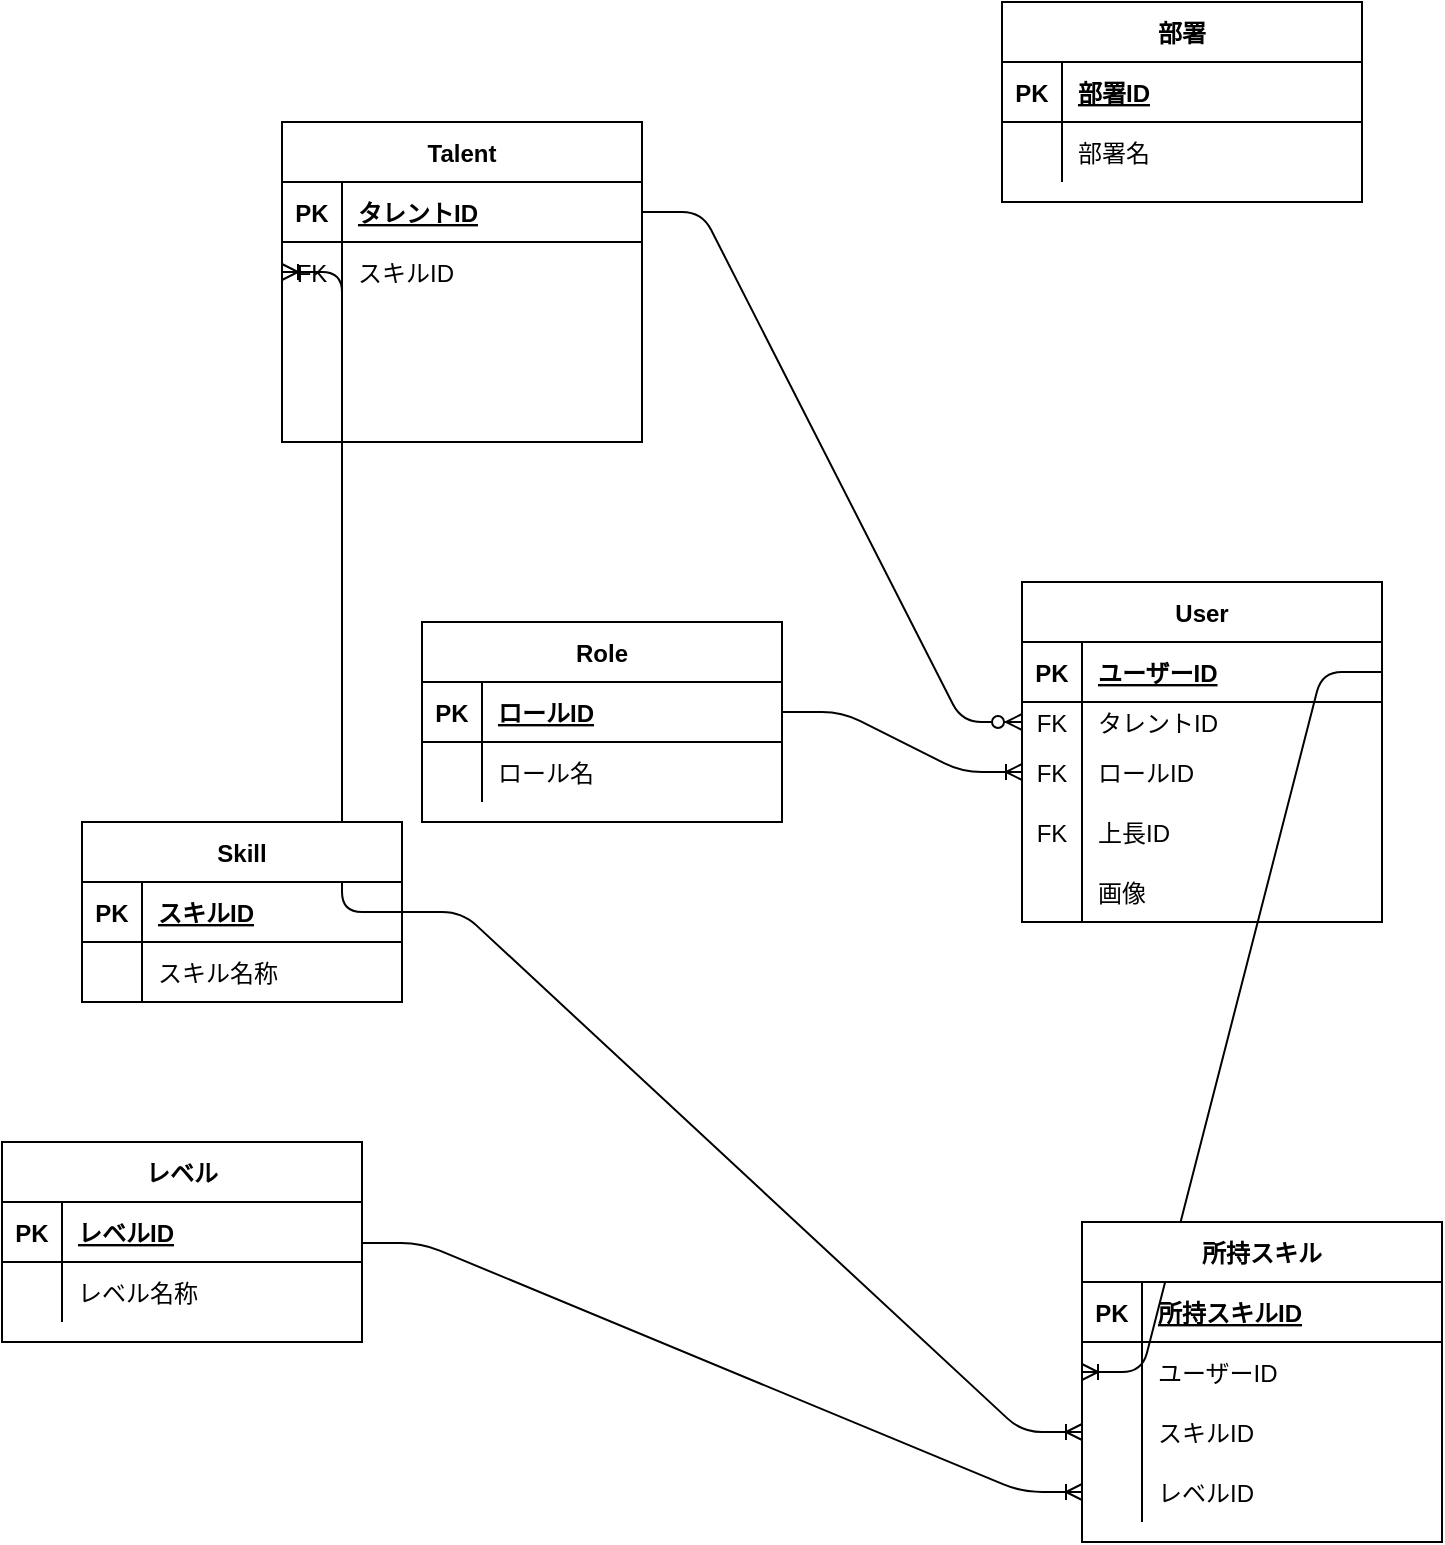 <mxfile version="13.7.9" type="github">
  <diagram id="JPElbBWOqCpzy2jqANNV" name="Page-1">
    <mxGraphModel dx="1569" dy="1052" grid="1" gridSize="10" guides="1" tooltips="1" connect="1" arrows="1" fold="1" page="1" pageScale="1" pageWidth="827" pageHeight="1169" math="0" shadow="0">
      <root>
        <mxCell id="0" />
        <mxCell id="1" parent="0" />
        <mxCell id="53TkpjcJYswqjHcz694U-88" value="" style="edgeStyle=entityRelationEdgeStyle;fontSize=12;html=1;endArrow=ERzeroToMany;endFill=1;exitX=1;exitY=0.5;exitDx=0;exitDy=0;entryX=0;entryY=0.5;entryDx=0;entryDy=0;" edge="1" parent="1" source="53TkpjcJYswqjHcz694U-28" target="53TkpjcJYswqjHcz694U-18">
          <mxGeometry width="100" height="100" relative="1" as="geometry">
            <mxPoint x="100" y="780" as="sourcePoint" />
            <mxPoint x="460" y="540" as="targetPoint" />
          </mxGeometry>
        </mxCell>
        <mxCell id="53TkpjcJYswqjHcz694U-89" value="" style="edgeStyle=entityRelationEdgeStyle;fontSize=12;html=1;endArrow=ERoneToMany;exitX=1;exitY=0.5;exitDx=0;exitDy=0;entryX=0;entryY=0.5;entryDx=0;entryDy=0;" edge="1" parent="1" source="53TkpjcJYswqjHcz694U-41" target="53TkpjcJYswqjHcz694U-31">
          <mxGeometry width="100" height="100" relative="1" as="geometry">
            <mxPoint x="200" y="780" as="sourcePoint" />
            <mxPoint x="300" y="680" as="targetPoint" />
          </mxGeometry>
        </mxCell>
        <mxCell id="53TkpjcJYswqjHcz694U-90" value="" style="edgeStyle=entityRelationEdgeStyle;fontSize=12;html=1;endArrow=ERoneToMany;exitX=1;exitY=0.5;exitDx=0;exitDy=0;entryX=0;entryY=0.5;entryDx=0;entryDy=0;" edge="1" parent="1" source="53TkpjcJYswqjHcz694U-67" target="53TkpjcJYswqjHcz694U-21">
          <mxGeometry width="100" height="100" relative="1" as="geometry">
            <mxPoint x="260" y="780" as="sourcePoint" />
            <mxPoint x="360" y="680" as="targetPoint" />
          </mxGeometry>
        </mxCell>
        <mxCell id="53TkpjcJYswqjHcz694U-92" value="" style="edgeStyle=entityRelationEdgeStyle;fontSize=12;html=1;endArrow=ERoneToMany;exitX=1;exitY=0.5;exitDx=0;exitDy=0;entryX=0;entryY=0.5;entryDx=0;entryDy=0;" edge="1" parent="1" source="53TkpjcJYswqjHcz694U-40" target="53TkpjcJYswqjHcz694U-124">
          <mxGeometry width="100" height="100" relative="1" as="geometry">
            <mxPoint x="300" y="780" as="sourcePoint" />
            <mxPoint x="400" y="680" as="targetPoint" />
          </mxGeometry>
        </mxCell>
        <mxCell id="53TkpjcJYswqjHcz694U-40" value="Skill" style="shape=table;startSize=30;container=1;collapsible=1;childLayout=tableLayout;fixedRows=1;rowLines=0;fontStyle=1;align=center;resizeLast=1;" vertex="1" parent="1">
          <mxGeometry y="670" width="160" height="90" as="geometry" />
        </mxCell>
        <mxCell id="53TkpjcJYswqjHcz694U-41" value="" style="shape=partialRectangle;collapsible=0;dropTarget=0;pointerEvents=0;fillColor=none;top=0;left=0;bottom=1;right=0;points=[[0,0.5],[1,0.5]];portConstraint=eastwest;" vertex="1" parent="53TkpjcJYswqjHcz694U-40">
          <mxGeometry y="30" width="160" height="30" as="geometry" />
        </mxCell>
        <mxCell id="53TkpjcJYswqjHcz694U-42" value="PK" style="shape=partialRectangle;connectable=0;fillColor=none;top=0;left=0;bottom=0;right=0;fontStyle=1;overflow=hidden;" vertex="1" parent="53TkpjcJYswqjHcz694U-41">
          <mxGeometry width="30" height="30" as="geometry" />
        </mxCell>
        <mxCell id="53TkpjcJYswqjHcz694U-43" value="スキルID" style="shape=partialRectangle;connectable=0;fillColor=none;top=0;left=0;bottom=0;right=0;align=left;spacingLeft=6;fontStyle=5;overflow=hidden;" vertex="1" parent="53TkpjcJYswqjHcz694U-41">
          <mxGeometry x="30" width="130" height="30" as="geometry" />
        </mxCell>
        <mxCell id="53TkpjcJYswqjHcz694U-44" value="" style="shape=partialRectangle;collapsible=0;dropTarget=0;pointerEvents=0;fillColor=none;top=0;left=0;bottom=0;right=0;points=[[0,0.5],[1,0.5]];portConstraint=eastwest;" vertex="1" parent="53TkpjcJYswqjHcz694U-40">
          <mxGeometry y="60" width="160" height="30" as="geometry" />
        </mxCell>
        <mxCell id="53TkpjcJYswqjHcz694U-45" value="" style="shape=partialRectangle;connectable=0;fillColor=none;top=0;left=0;bottom=0;right=0;editable=1;overflow=hidden;" vertex="1" parent="53TkpjcJYswqjHcz694U-44">
          <mxGeometry width="30" height="30" as="geometry" />
        </mxCell>
        <mxCell id="53TkpjcJYswqjHcz694U-46" value="スキル名称" style="shape=partialRectangle;connectable=0;fillColor=none;top=0;left=0;bottom=0;right=0;align=left;spacingLeft=6;overflow=hidden;" vertex="1" parent="53TkpjcJYswqjHcz694U-44">
          <mxGeometry x="30" width="130" height="30" as="geometry" />
        </mxCell>
        <mxCell id="53TkpjcJYswqjHcz694U-106" value="" style="edgeStyle=entityRelationEdgeStyle;fontSize=12;html=1;endArrow=ERoneToMany;exitX=0.998;exitY=0.683;exitDx=0;exitDy=0;exitPerimeter=0;entryX=0;entryY=0.5;entryDx=0;entryDy=0;" edge="1" parent="1" source="53TkpjcJYswqjHcz694U-94" target="53TkpjcJYswqjHcz694U-60">
          <mxGeometry width="100" height="100" relative="1" as="geometry">
            <mxPoint x="300" y="780" as="sourcePoint" />
            <mxPoint x="400" y="680" as="targetPoint" />
          </mxGeometry>
        </mxCell>
        <mxCell id="53TkpjcJYswqjHcz694U-107" value="部署" style="shape=table;startSize=30;container=1;collapsible=1;childLayout=tableLayout;fixedRows=1;rowLines=0;fontStyle=1;align=center;resizeLast=1;" vertex="1" parent="1">
          <mxGeometry x="460" y="260" width="180" height="100" as="geometry" />
        </mxCell>
        <mxCell id="53TkpjcJYswqjHcz694U-108" value="" style="shape=partialRectangle;collapsible=0;dropTarget=0;pointerEvents=0;fillColor=none;top=0;left=0;bottom=1;right=0;points=[[0,0.5],[1,0.5]];portConstraint=eastwest;" vertex="1" parent="53TkpjcJYswqjHcz694U-107">
          <mxGeometry y="30" width="180" height="30" as="geometry" />
        </mxCell>
        <mxCell id="53TkpjcJYswqjHcz694U-109" value="PK" style="shape=partialRectangle;connectable=0;fillColor=none;top=0;left=0;bottom=0;right=0;fontStyle=1;overflow=hidden;" vertex="1" parent="53TkpjcJYswqjHcz694U-108">
          <mxGeometry width="30" height="30" as="geometry" />
        </mxCell>
        <mxCell id="53TkpjcJYswqjHcz694U-110" value="部署ID" style="shape=partialRectangle;connectable=0;fillColor=none;top=0;left=0;bottom=0;right=0;align=left;spacingLeft=6;fontStyle=5;overflow=hidden;" vertex="1" parent="53TkpjcJYswqjHcz694U-108">
          <mxGeometry x="30" width="150" height="30" as="geometry" />
        </mxCell>
        <mxCell id="53TkpjcJYswqjHcz694U-111" value="" style="shape=partialRectangle;collapsible=0;dropTarget=0;pointerEvents=0;fillColor=none;top=0;left=0;bottom=0;right=0;points=[[0,0.5],[1,0.5]];portConstraint=eastwest;" vertex="1" parent="53TkpjcJYswqjHcz694U-107">
          <mxGeometry y="60" width="180" height="30" as="geometry" />
        </mxCell>
        <mxCell id="53TkpjcJYswqjHcz694U-112" value="" style="shape=partialRectangle;connectable=0;fillColor=none;top=0;left=0;bottom=0;right=0;editable=1;overflow=hidden;" vertex="1" parent="53TkpjcJYswqjHcz694U-111">
          <mxGeometry width="30" height="30" as="geometry" />
        </mxCell>
        <mxCell id="53TkpjcJYswqjHcz694U-113" value="部署名" style="shape=partialRectangle;connectable=0;fillColor=none;top=0;left=0;bottom=0;right=0;align=left;spacingLeft=6;overflow=hidden;" vertex="1" parent="53TkpjcJYswqjHcz694U-111">
          <mxGeometry x="30" width="150" height="30" as="geometry" />
        </mxCell>
        <mxCell id="53TkpjcJYswqjHcz694U-93" value="レベル" style="shape=table;startSize=30;container=1;collapsible=1;childLayout=tableLayout;fixedRows=1;rowLines=0;fontStyle=1;align=center;resizeLast=1;" vertex="1" parent="1">
          <mxGeometry x="-40" y="830" width="180" height="100" as="geometry" />
        </mxCell>
        <mxCell id="53TkpjcJYswqjHcz694U-94" value="" style="shape=partialRectangle;collapsible=0;dropTarget=0;pointerEvents=0;fillColor=none;top=0;left=0;bottom=1;right=0;points=[[0,0.5],[1,0.5]];portConstraint=eastwest;" vertex="1" parent="53TkpjcJYswqjHcz694U-93">
          <mxGeometry y="30" width="180" height="30" as="geometry" />
        </mxCell>
        <mxCell id="53TkpjcJYswqjHcz694U-95" value="PK" style="shape=partialRectangle;connectable=0;fillColor=none;top=0;left=0;bottom=0;right=0;fontStyle=1;overflow=hidden;" vertex="1" parent="53TkpjcJYswqjHcz694U-94">
          <mxGeometry width="30" height="30" as="geometry" />
        </mxCell>
        <mxCell id="53TkpjcJYswqjHcz694U-96" value="レベルID" style="shape=partialRectangle;connectable=0;fillColor=none;top=0;left=0;bottom=0;right=0;align=left;spacingLeft=6;fontStyle=5;overflow=hidden;" vertex="1" parent="53TkpjcJYswqjHcz694U-94">
          <mxGeometry x="30" width="150" height="30" as="geometry" />
        </mxCell>
        <mxCell id="53TkpjcJYswqjHcz694U-97" value="" style="shape=partialRectangle;collapsible=0;dropTarget=0;pointerEvents=0;fillColor=none;top=0;left=0;bottom=0;right=0;points=[[0,0.5],[1,0.5]];portConstraint=eastwest;" vertex="1" parent="53TkpjcJYswqjHcz694U-93">
          <mxGeometry y="60" width="180" height="30" as="geometry" />
        </mxCell>
        <mxCell id="53TkpjcJYswqjHcz694U-98" value="" style="shape=partialRectangle;connectable=0;fillColor=none;top=0;left=0;bottom=0;right=0;editable=1;overflow=hidden;" vertex="1" parent="53TkpjcJYswqjHcz694U-97">
          <mxGeometry width="30" height="30" as="geometry" />
        </mxCell>
        <mxCell id="53TkpjcJYswqjHcz694U-99" value="レベル名称" style="shape=partialRectangle;connectable=0;fillColor=none;top=0;left=0;bottom=0;right=0;align=left;spacingLeft=6;overflow=hidden;" vertex="1" parent="53TkpjcJYswqjHcz694U-97">
          <mxGeometry x="30" width="150" height="30" as="geometry" />
        </mxCell>
        <mxCell id="53TkpjcJYswqjHcz694U-14" value="User" style="shape=table;startSize=30;container=1;collapsible=1;childLayout=tableLayout;fixedRows=1;rowLines=0;fontStyle=1;align=center;resizeLast=1;" vertex="1" parent="1">
          <mxGeometry x="470" y="550" width="180" height="170" as="geometry">
            <mxRectangle x="250" y="590" width="60" height="30" as="alternateBounds" />
          </mxGeometry>
        </mxCell>
        <mxCell id="53TkpjcJYswqjHcz694U-15" value="" style="shape=partialRectangle;collapsible=0;dropTarget=0;pointerEvents=0;fillColor=none;top=0;left=0;bottom=1;right=0;points=[[0,0.5],[1,0.5]];portConstraint=eastwest;" vertex="1" parent="53TkpjcJYswqjHcz694U-14">
          <mxGeometry y="30" width="180" height="30" as="geometry" />
        </mxCell>
        <mxCell id="53TkpjcJYswqjHcz694U-16" value="PK" style="shape=partialRectangle;connectable=0;fillColor=none;top=0;left=0;bottom=0;right=0;fontStyle=1;overflow=hidden;" vertex="1" parent="53TkpjcJYswqjHcz694U-15">
          <mxGeometry width="30" height="30" as="geometry" />
        </mxCell>
        <mxCell id="53TkpjcJYswqjHcz694U-17" value="ユーザーID" style="shape=partialRectangle;connectable=0;fillColor=none;top=0;left=0;bottom=0;right=0;align=left;spacingLeft=6;fontStyle=5;overflow=hidden;" vertex="1" parent="53TkpjcJYswqjHcz694U-15">
          <mxGeometry x="30" width="150" height="30" as="geometry" />
        </mxCell>
        <mxCell id="53TkpjcJYswqjHcz694U-18" value="" style="shape=partialRectangle;collapsible=0;dropTarget=0;pointerEvents=0;fillColor=none;top=0;left=0;bottom=0;right=0;points=[[0,0.5],[1,0.5]];portConstraint=eastwest;" vertex="1" parent="53TkpjcJYswqjHcz694U-14">
          <mxGeometry y="60" width="180" height="20" as="geometry" />
        </mxCell>
        <mxCell id="53TkpjcJYswqjHcz694U-19" value="FK" style="shape=partialRectangle;connectable=0;fillColor=none;top=0;left=0;bottom=0;right=0;editable=1;overflow=hidden;" vertex="1" parent="53TkpjcJYswqjHcz694U-18">
          <mxGeometry width="30" height="20" as="geometry" />
        </mxCell>
        <mxCell id="53TkpjcJYswqjHcz694U-20" value="タレントID" style="shape=partialRectangle;connectable=0;fillColor=none;top=0;left=0;bottom=0;right=0;align=left;spacingLeft=6;overflow=hidden;" vertex="1" parent="53TkpjcJYswqjHcz694U-18">
          <mxGeometry x="30" width="150" height="20" as="geometry" />
        </mxCell>
        <mxCell id="53TkpjcJYswqjHcz694U-21" value="" style="shape=partialRectangle;collapsible=0;dropTarget=0;pointerEvents=0;fillColor=none;top=0;left=0;bottom=0;right=0;points=[[0,0.5],[1,0.5]];portConstraint=eastwest;" vertex="1" parent="53TkpjcJYswqjHcz694U-14">
          <mxGeometry y="80" width="180" height="30" as="geometry" />
        </mxCell>
        <mxCell id="53TkpjcJYswqjHcz694U-22" value="FK" style="shape=partialRectangle;connectable=0;fillColor=none;top=0;left=0;bottom=0;right=0;editable=1;overflow=hidden;" vertex="1" parent="53TkpjcJYswqjHcz694U-21">
          <mxGeometry width="30" height="30" as="geometry" />
        </mxCell>
        <mxCell id="53TkpjcJYswqjHcz694U-23" value="ロールID" style="shape=partialRectangle;connectable=0;fillColor=none;top=0;left=0;bottom=0;right=0;align=left;spacingLeft=6;overflow=hidden;" vertex="1" parent="53TkpjcJYswqjHcz694U-21">
          <mxGeometry x="30" width="150" height="30" as="geometry" />
        </mxCell>
        <mxCell id="53TkpjcJYswqjHcz694U-129" style="shape=partialRectangle;collapsible=0;dropTarget=0;pointerEvents=0;fillColor=none;top=0;left=0;bottom=0;right=0;points=[[0,0.5],[1,0.5]];portConstraint=eastwest;" vertex="1" parent="53TkpjcJYswqjHcz694U-14">
          <mxGeometry y="110" width="180" height="30" as="geometry" />
        </mxCell>
        <mxCell id="53TkpjcJYswqjHcz694U-130" value="FK" style="shape=partialRectangle;connectable=0;fillColor=none;top=0;left=0;bottom=0;right=0;editable=1;overflow=hidden;" vertex="1" parent="53TkpjcJYswqjHcz694U-129">
          <mxGeometry width="30" height="30" as="geometry" />
        </mxCell>
        <mxCell id="53TkpjcJYswqjHcz694U-131" value="上長ID" style="shape=partialRectangle;connectable=0;fillColor=none;top=0;left=0;bottom=0;right=0;align=left;spacingLeft=6;overflow=hidden;" vertex="1" parent="53TkpjcJYswqjHcz694U-129">
          <mxGeometry x="30" width="150" height="30" as="geometry" />
        </mxCell>
        <mxCell id="53TkpjcJYswqjHcz694U-132" style="shape=partialRectangle;collapsible=0;dropTarget=0;pointerEvents=0;fillColor=none;top=0;left=0;bottom=0;right=0;points=[[0,0.5],[1,0.5]];portConstraint=eastwest;" vertex="1" parent="53TkpjcJYswqjHcz694U-14">
          <mxGeometry y="140" width="180" height="30" as="geometry" />
        </mxCell>
        <mxCell id="53TkpjcJYswqjHcz694U-133" style="shape=partialRectangle;connectable=0;fillColor=none;top=0;left=0;bottom=0;right=0;editable=1;overflow=hidden;" vertex="1" parent="53TkpjcJYswqjHcz694U-132">
          <mxGeometry width="30" height="30" as="geometry" />
        </mxCell>
        <mxCell id="53TkpjcJYswqjHcz694U-134" value="画像" style="shape=partialRectangle;connectable=0;fillColor=none;top=0;left=0;bottom=0;right=0;align=left;spacingLeft=6;overflow=hidden;" vertex="1" parent="53TkpjcJYswqjHcz694U-132">
          <mxGeometry x="30" width="150" height="30" as="geometry" />
        </mxCell>
        <mxCell id="53TkpjcJYswqjHcz694U-128" value="" style="edgeStyle=entityRelationEdgeStyle;fontSize=12;html=1;endArrow=ERoneToMany;entryX=0;entryY=0.5;entryDx=0;entryDy=0;exitX=1;exitY=0.5;exitDx=0;exitDy=0;" edge="1" parent="1" source="53TkpjcJYswqjHcz694U-15" target="53TkpjcJYswqjHcz694U-57">
          <mxGeometry width="100" height="100" relative="1" as="geometry">
            <mxPoint x="300" y="780" as="sourcePoint" />
            <mxPoint x="400" y="680" as="targetPoint" />
          </mxGeometry>
        </mxCell>
        <mxCell id="53TkpjcJYswqjHcz694U-53" value="所持スキル" style="shape=table;startSize=30;container=1;collapsible=1;childLayout=tableLayout;fixedRows=1;rowLines=0;fontStyle=1;align=center;resizeLast=1;" vertex="1" parent="1">
          <mxGeometry x="500" y="870" width="180" height="160" as="geometry" />
        </mxCell>
        <mxCell id="53TkpjcJYswqjHcz694U-54" value="" style="shape=partialRectangle;collapsible=0;dropTarget=0;pointerEvents=0;fillColor=none;top=0;left=0;bottom=1;right=0;points=[[0,0.5],[1,0.5]];portConstraint=eastwest;" vertex="1" parent="53TkpjcJYswqjHcz694U-53">
          <mxGeometry y="30" width="180" height="30" as="geometry" />
        </mxCell>
        <mxCell id="53TkpjcJYswqjHcz694U-55" value="PK" style="shape=partialRectangle;connectable=0;fillColor=none;top=0;left=0;bottom=0;right=0;fontStyle=1;overflow=hidden;" vertex="1" parent="53TkpjcJYswqjHcz694U-54">
          <mxGeometry width="30" height="30" as="geometry" />
        </mxCell>
        <mxCell id="53TkpjcJYswqjHcz694U-56" value="所持スキルID" style="shape=partialRectangle;connectable=0;fillColor=none;top=0;left=0;bottom=0;right=0;align=left;spacingLeft=6;fontStyle=5;overflow=hidden;" vertex="1" parent="53TkpjcJYswqjHcz694U-54">
          <mxGeometry x="30" width="150" height="30" as="geometry" />
        </mxCell>
        <mxCell id="53TkpjcJYswqjHcz694U-57" value="" style="shape=partialRectangle;collapsible=0;dropTarget=0;pointerEvents=0;fillColor=none;top=0;left=0;bottom=0;right=0;points=[[0,0.5],[1,0.5]];portConstraint=eastwest;" vertex="1" parent="53TkpjcJYswqjHcz694U-53">
          <mxGeometry y="60" width="180" height="30" as="geometry" />
        </mxCell>
        <mxCell id="53TkpjcJYswqjHcz694U-58" value="" style="shape=partialRectangle;connectable=0;fillColor=none;top=0;left=0;bottom=0;right=0;editable=1;overflow=hidden;" vertex="1" parent="53TkpjcJYswqjHcz694U-57">
          <mxGeometry width="30" height="30" as="geometry" />
        </mxCell>
        <mxCell id="53TkpjcJYswqjHcz694U-59" value="ユーザーID" style="shape=partialRectangle;connectable=0;fillColor=none;top=0;left=0;bottom=0;right=0;align=left;spacingLeft=6;overflow=hidden;" vertex="1" parent="53TkpjcJYswqjHcz694U-57">
          <mxGeometry x="30" width="150" height="30" as="geometry" />
        </mxCell>
        <mxCell id="53TkpjcJYswqjHcz694U-124" value="" style="shape=partialRectangle;collapsible=0;dropTarget=0;pointerEvents=0;fillColor=none;top=0;left=0;bottom=0;right=0;points=[[0,0.5],[1,0.5]];portConstraint=eastwest;" vertex="1" parent="53TkpjcJYswqjHcz694U-53">
          <mxGeometry y="90" width="180" height="30" as="geometry" />
        </mxCell>
        <mxCell id="53TkpjcJYswqjHcz694U-125" value="" style="shape=partialRectangle;connectable=0;fillColor=none;top=0;left=0;bottom=0;right=0;editable=1;overflow=hidden;" vertex="1" parent="53TkpjcJYswqjHcz694U-124">
          <mxGeometry width="30" height="30" as="geometry" />
        </mxCell>
        <mxCell id="53TkpjcJYswqjHcz694U-126" value="スキルID" style="shape=partialRectangle;connectable=0;fillColor=none;top=0;left=0;bottom=0;right=0;align=left;spacingLeft=6;overflow=hidden;" vertex="1" parent="53TkpjcJYswqjHcz694U-124">
          <mxGeometry x="30" width="150" height="30" as="geometry" />
        </mxCell>
        <mxCell id="53TkpjcJYswqjHcz694U-60" value="" style="shape=partialRectangle;collapsible=0;dropTarget=0;pointerEvents=0;fillColor=none;top=0;left=0;bottom=0;right=0;points=[[0,0.5],[1,0.5]];portConstraint=eastwest;" vertex="1" parent="53TkpjcJYswqjHcz694U-53">
          <mxGeometry y="120" width="180" height="30" as="geometry" />
        </mxCell>
        <mxCell id="53TkpjcJYswqjHcz694U-61" value="" style="shape=partialRectangle;connectable=0;fillColor=none;top=0;left=0;bottom=0;right=0;editable=1;overflow=hidden;" vertex="1" parent="53TkpjcJYswqjHcz694U-60">
          <mxGeometry width="30" height="30" as="geometry" />
        </mxCell>
        <mxCell id="53TkpjcJYswqjHcz694U-62" value="レベルID" style="shape=partialRectangle;connectable=0;fillColor=none;top=0;left=0;bottom=0;right=0;align=left;spacingLeft=6;overflow=hidden;" vertex="1" parent="53TkpjcJYswqjHcz694U-60">
          <mxGeometry x="30" width="150" height="30" as="geometry" />
        </mxCell>
        <mxCell id="53TkpjcJYswqjHcz694U-27" value="Talent" style="shape=table;startSize=30;container=1;collapsible=1;childLayout=tableLayout;fixedRows=1;rowLines=0;fontStyle=1;align=center;resizeLast=1;" vertex="1" parent="1">
          <mxGeometry x="100" y="320" width="180" height="160" as="geometry" />
        </mxCell>
        <mxCell id="53TkpjcJYswqjHcz694U-28" value="" style="shape=partialRectangle;collapsible=0;dropTarget=0;pointerEvents=0;fillColor=none;top=0;left=0;bottom=1;right=0;points=[[0,0.5],[1,0.5]];portConstraint=eastwest;" vertex="1" parent="53TkpjcJYswqjHcz694U-27">
          <mxGeometry y="30" width="180" height="30" as="geometry" />
        </mxCell>
        <mxCell id="53TkpjcJYswqjHcz694U-29" value="PK" style="shape=partialRectangle;connectable=0;fillColor=none;top=0;left=0;bottom=0;right=0;fontStyle=1;overflow=hidden;" vertex="1" parent="53TkpjcJYswqjHcz694U-28">
          <mxGeometry width="30" height="30" as="geometry" />
        </mxCell>
        <mxCell id="53TkpjcJYswqjHcz694U-30" value="タレントID" style="shape=partialRectangle;connectable=0;fillColor=none;top=0;left=0;bottom=0;right=0;align=left;spacingLeft=6;fontStyle=5;overflow=hidden;" vertex="1" parent="53TkpjcJYswqjHcz694U-28">
          <mxGeometry x="30" width="150" height="30" as="geometry" />
        </mxCell>
        <mxCell id="53TkpjcJYswqjHcz694U-31" value="" style="shape=partialRectangle;collapsible=0;dropTarget=0;pointerEvents=0;fillColor=none;top=0;left=0;bottom=0;right=0;points=[[0,0.5],[1,0.5]];portConstraint=eastwest;" vertex="1" parent="53TkpjcJYswqjHcz694U-27">
          <mxGeometry y="60" width="180" height="30" as="geometry" />
        </mxCell>
        <mxCell id="53TkpjcJYswqjHcz694U-32" value="FK" style="shape=partialRectangle;connectable=0;fillColor=none;top=0;left=0;bottom=0;right=0;editable=1;overflow=hidden;" vertex="1" parent="53TkpjcJYswqjHcz694U-31">
          <mxGeometry width="30" height="30" as="geometry" />
        </mxCell>
        <mxCell id="53TkpjcJYswqjHcz694U-33" value="スキルID" style="shape=partialRectangle;connectable=0;fillColor=none;top=0;left=0;bottom=0;right=0;align=left;spacingLeft=6;overflow=hidden;" vertex="1" parent="53TkpjcJYswqjHcz694U-31">
          <mxGeometry x="30" width="150" height="30" as="geometry" />
        </mxCell>
        <mxCell id="53TkpjcJYswqjHcz694U-34" value="" style="shape=partialRectangle;collapsible=0;dropTarget=0;pointerEvents=0;fillColor=none;top=0;left=0;bottom=0;right=0;points=[[0,0.5],[1,0.5]];portConstraint=eastwest;" vertex="1" parent="53TkpjcJYswqjHcz694U-27">
          <mxGeometry y="90" width="180" height="30" as="geometry" />
        </mxCell>
        <mxCell id="53TkpjcJYswqjHcz694U-35" value="" style="shape=partialRectangle;connectable=0;fillColor=none;top=0;left=0;bottom=0;right=0;editable=1;overflow=hidden;" vertex="1" parent="53TkpjcJYswqjHcz694U-34">
          <mxGeometry width="30" height="30" as="geometry" />
        </mxCell>
        <mxCell id="53TkpjcJYswqjHcz694U-36" value="" style="shape=partialRectangle;connectable=0;fillColor=none;top=0;left=0;bottom=0;right=0;align=left;spacingLeft=6;overflow=hidden;" vertex="1" parent="53TkpjcJYswqjHcz694U-34">
          <mxGeometry x="30" width="150" height="30" as="geometry" />
        </mxCell>
        <mxCell id="53TkpjcJYswqjHcz694U-37" value="" style="shape=partialRectangle;collapsible=0;dropTarget=0;pointerEvents=0;fillColor=none;top=0;left=0;bottom=0;right=0;points=[[0,0.5],[1,0.5]];portConstraint=eastwest;" vertex="1" parent="53TkpjcJYswqjHcz694U-27">
          <mxGeometry y="120" width="180" height="30" as="geometry" />
        </mxCell>
        <mxCell id="53TkpjcJYswqjHcz694U-38" value="" style="shape=partialRectangle;connectable=0;fillColor=none;top=0;left=0;bottom=0;right=0;editable=1;overflow=hidden;" vertex="1" parent="53TkpjcJYswqjHcz694U-37">
          <mxGeometry width="30" height="30" as="geometry" />
        </mxCell>
        <mxCell id="53TkpjcJYswqjHcz694U-39" value="" style="shape=partialRectangle;connectable=0;fillColor=none;top=0;left=0;bottom=0;right=0;align=left;spacingLeft=6;overflow=hidden;" vertex="1" parent="53TkpjcJYswqjHcz694U-37">
          <mxGeometry x="30" width="150" height="30" as="geometry" />
        </mxCell>
        <mxCell id="53TkpjcJYswqjHcz694U-66" value="Role" style="shape=table;startSize=30;container=1;collapsible=1;childLayout=tableLayout;fixedRows=1;rowLines=0;fontStyle=1;align=center;resizeLast=1;" vertex="1" parent="1">
          <mxGeometry x="170" y="570" width="180" height="100" as="geometry" />
        </mxCell>
        <mxCell id="53TkpjcJYswqjHcz694U-67" value="" style="shape=partialRectangle;collapsible=0;dropTarget=0;pointerEvents=0;fillColor=none;top=0;left=0;bottom=1;right=0;points=[[0,0.5],[1,0.5]];portConstraint=eastwest;" vertex="1" parent="53TkpjcJYswqjHcz694U-66">
          <mxGeometry y="30" width="180" height="30" as="geometry" />
        </mxCell>
        <mxCell id="53TkpjcJYswqjHcz694U-68" value="PK" style="shape=partialRectangle;connectable=0;fillColor=none;top=0;left=0;bottom=0;right=0;fontStyle=1;overflow=hidden;" vertex="1" parent="53TkpjcJYswqjHcz694U-67">
          <mxGeometry width="30" height="30" as="geometry" />
        </mxCell>
        <mxCell id="53TkpjcJYswqjHcz694U-69" value="ロールID" style="shape=partialRectangle;connectable=0;fillColor=none;top=0;left=0;bottom=0;right=0;align=left;spacingLeft=6;fontStyle=5;overflow=hidden;" vertex="1" parent="53TkpjcJYswqjHcz694U-67">
          <mxGeometry x="30" width="150" height="30" as="geometry" />
        </mxCell>
        <mxCell id="53TkpjcJYswqjHcz694U-70" value="" style="shape=partialRectangle;collapsible=0;dropTarget=0;pointerEvents=0;fillColor=none;top=0;left=0;bottom=0;right=0;points=[[0,0.5],[1,0.5]];portConstraint=eastwest;" vertex="1" parent="53TkpjcJYswqjHcz694U-66">
          <mxGeometry y="60" width="180" height="30" as="geometry" />
        </mxCell>
        <mxCell id="53TkpjcJYswqjHcz694U-71" value="" style="shape=partialRectangle;connectable=0;fillColor=none;top=0;left=0;bottom=0;right=0;editable=1;overflow=hidden;" vertex="1" parent="53TkpjcJYswqjHcz694U-70">
          <mxGeometry width="30" height="30" as="geometry" />
        </mxCell>
        <mxCell id="53TkpjcJYswqjHcz694U-72" value="ロール名" style="shape=partialRectangle;connectable=0;fillColor=none;top=0;left=0;bottom=0;right=0;align=left;spacingLeft=6;overflow=hidden;" vertex="1" parent="53TkpjcJYswqjHcz694U-70">
          <mxGeometry x="30" width="150" height="30" as="geometry" />
        </mxCell>
      </root>
    </mxGraphModel>
  </diagram>
</mxfile>
